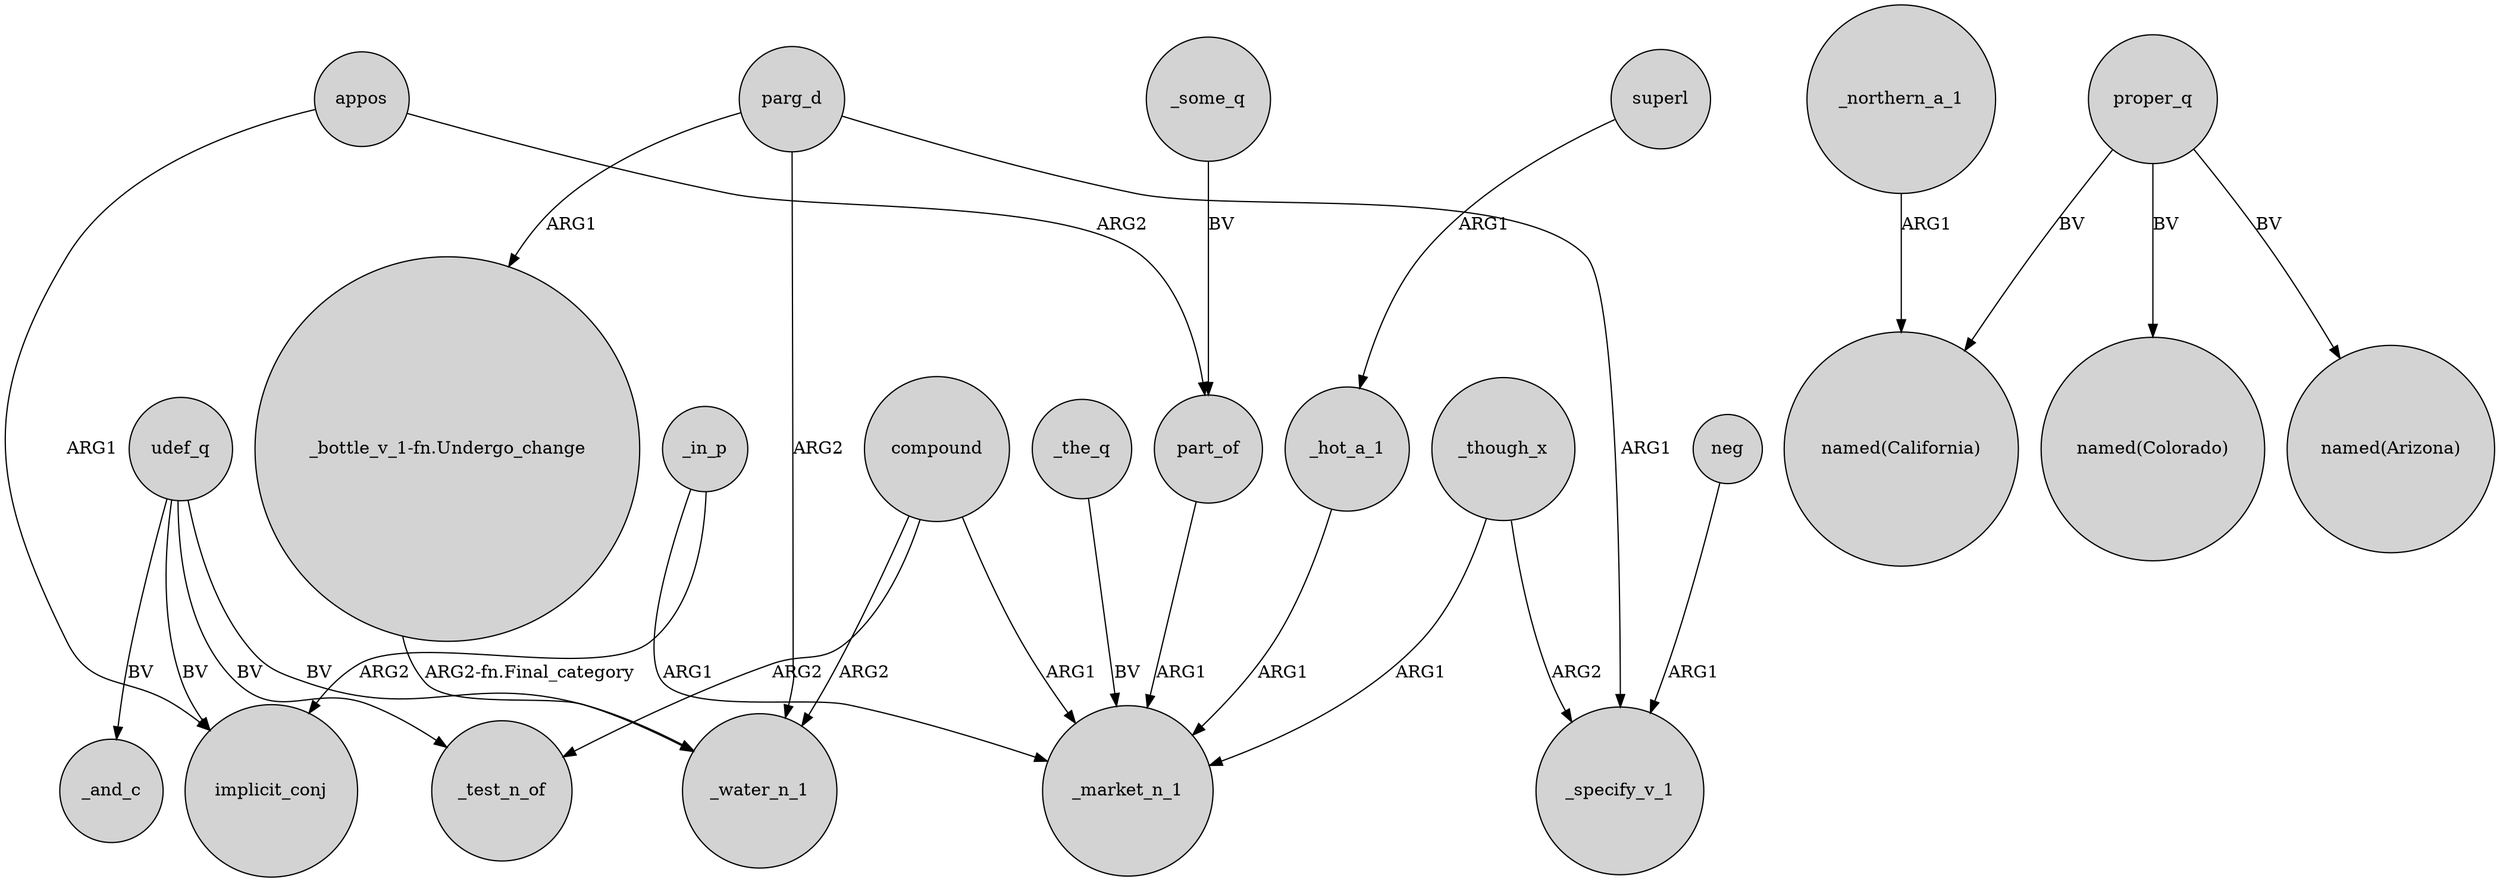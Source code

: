 digraph {
	node [shape=circle style=filled]
	_hot_a_1 -> _market_n_1 [label=ARG1]
	proper_q -> "named(Arizona)" [label=BV]
	compound -> _test_n_of [label=ARG2]
	_though_x -> _market_n_1 [label=ARG1]
	udef_q -> _test_n_of [label=BV]
	_in_p -> implicit_conj [label=ARG2]
	"_bottle_v_1-fn.Undergo_change" -> _water_n_1 [label="ARG2-fn.Final_category"]
	neg -> _specify_v_1 [label=ARG1]
	parg_d -> "_bottle_v_1-fn.Undergo_change" [label=ARG1]
	part_of -> _market_n_1 [label=ARG1]
	udef_q -> _water_n_1 [label=BV]
	udef_q -> _and_c [label=BV]
	_in_p -> _market_n_1 [label=ARG1]
	_the_q -> _market_n_1 [label=BV]
	_northern_a_1 -> "named(California)" [label=ARG1]
	appos -> implicit_conj [label=ARG1]
	parg_d -> _specify_v_1 [label=ARG1]
	_though_x -> _specify_v_1 [label=ARG2]
	_some_q -> part_of [label=BV]
	proper_q -> "named(Colorado)" [label=BV]
	proper_q -> "named(California)" [label=BV]
	compound -> _water_n_1 [label=ARG2]
	compound -> _market_n_1 [label=ARG1]
	superl -> _hot_a_1 [label=ARG1]
	udef_q -> implicit_conj [label=BV]
	parg_d -> _water_n_1 [label=ARG2]
	appos -> part_of [label=ARG2]
}
